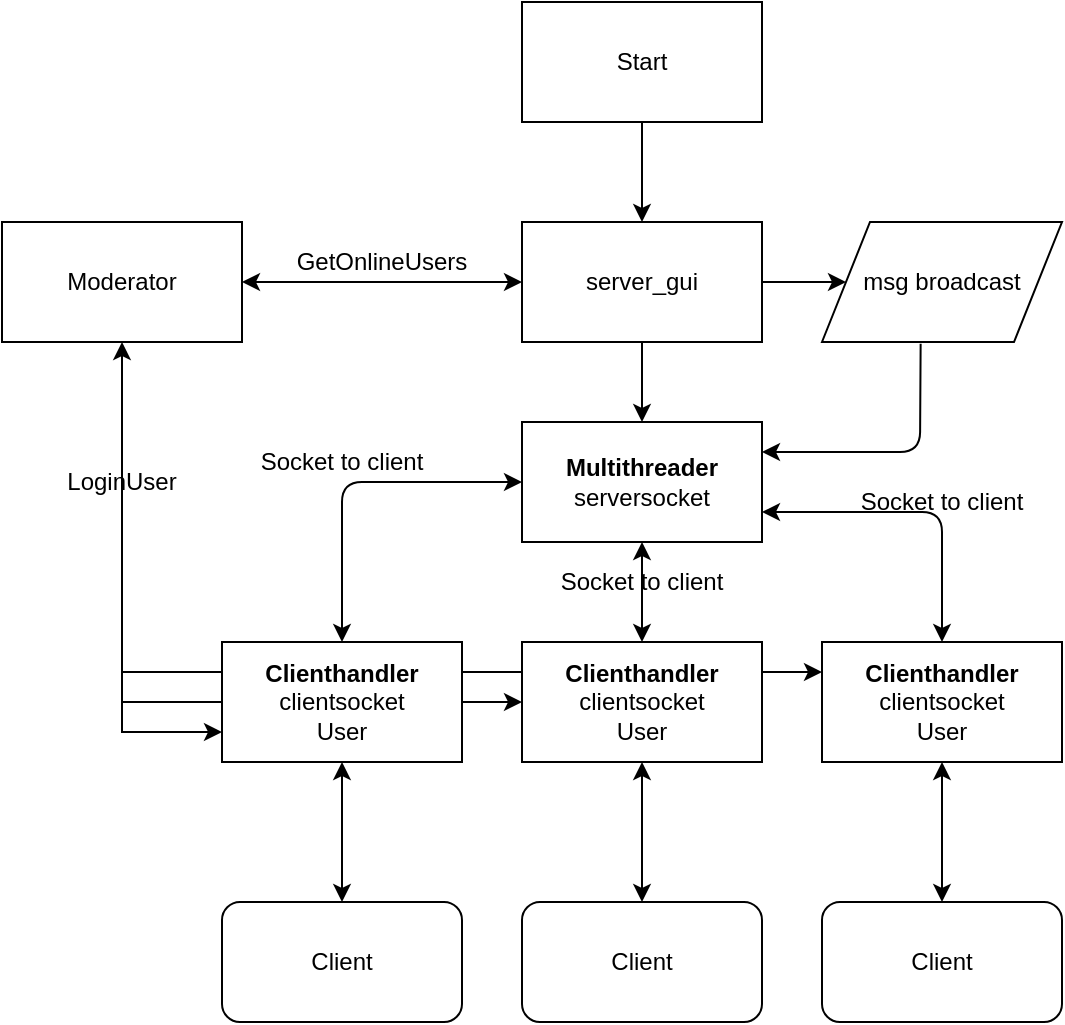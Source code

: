 <mxfile version="13.0.9" type="github"><diagram id="mwFfwVCa587KhnKfzEME" name="Page-1"><mxGraphModel dx="813" dy="436" grid="1" gridSize="10" guides="1" tooltips="1" connect="1" arrows="1" fold="1" page="1" pageScale="1" pageWidth="850" pageHeight="1100" math="0" shadow="0"><root><mxCell id="0"/><mxCell id="1" parent="0"/><mxCell id="thVxNZ-6oBpblm5LpkhH-20" value="" style="edgeStyle=orthogonalEdgeStyle;rounded=0;orthogonalLoop=1;jettySize=auto;html=1;startArrow=classic;startFill=1;" edge="1" parent="1" source="thVxNZ-6oBpblm5LpkhH-1" target="thVxNZ-6oBpblm5LpkhH-9"><mxGeometry relative="1" as="geometry"/></mxCell><mxCell id="thVxNZ-6oBpblm5LpkhH-1" value="&lt;b&gt;Clienthandler&lt;/b&gt;&lt;br&gt;clientsocket&lt;br&gt;User" style="rounded=0;whiteSpace=wrap;html=1;" vertex="1" parent="1"><mxGeometry x="470" y="420" width="120" height="60" as="geometry"/></mxCell><mxCell id="thVxNZ-6oBpblm5LpkhH-2" value="&lt;b&gt;Multithreader&lt;/b&gt;&lt;br&gt;serversocket" style="rounded=0;whiteSpace=wrap;html=1;" vertex="1" parent="1"><mxGeometry x="320" y="310" width="120" height="60" as="geometry"/></mxCell><mxCell id="thVxNZ-6oBpblm5LpkhH-21" value="" style="edgeStyle=orthogonalEdgeStyle;rounded=0;orthogonalLoop=1;jettySize=auto;html=1;" edge="1" parent="1" source="thVxNZ-6oBpblm5LpkhH-3" target="thVxNZ-6oBpblm5LpkhH-2"><mxGeometry relative="1" as="geometry"/></mxCell><mxCell id="thVxNZ-6oBpblm5LpkhH-26" value="" style="edgeStyle=orthogonalEdgeStyle;rounded=0;orthogonalLoop=1;jettySize=auto;html=1;" edge="1" parent="1" source="thVxNZ-6oBpblm5LpkhH-3" target="thVxNZ-6oBpblm5LpkhH-25"><mxGeometry relative="1" as="geometry"/></mxCell><mxCell id="thVxNZ-6oBpblm5LpkhH-31" value="" style="edgeStyle=orthogonalEdgeStyle;rounded=0;orthogonalLoop=1;jettySize=auto;html=1;entryX=1;entryY=0.5;entryDx=0;entryDy=0;startArrow=classic;startFill=1;" edge="1" parent="1" source="thVxNZ-6oBpblm5LpkhH-3" target="thVxNZ-6oBpblm5LpkhH-29"><mxGeometry relative="1" as="geometry"><mxPoint x="240" y="240" as="targetPoint"/></mxGeometry></mxCell><mxCell id="thVxNZ-6oBpblm5LpkhH-3" value="server_gui" style="rounded=0;whiteSpace=wrap;html=1;" vertex="1" parent="1"><mxGeometry x="320" y="210" width="120" height="60" as="geometry"/></mxCell><mxCell id="thVxNZ-6oBpblm5LpkhH-22" value="" style="edgeStyle=orthogonalEdgeStyle;rounded=0;orthogonalLoop=1;jettySize=auto;html=1;" edge="1" parent="1" source="thVxNZ-6oBpblm5LpkhH-4" target="thVxNZ-6oBpblm5LpkhH-3"><mxGeometry relative="1" as="geometry"/></mxCell><mxCell id="thVxNZ-6oBpblm5LpkhH-4" value="Start" style="rounded=0;whiteSpace=wrap;html=1;" vertex="1" parent="1"><mxGeometry x="320" y="100" width="120" height="60" as="geometry"/></mxCell><mxCell id="thVxNZ-6oBpblm5LpkhH-19" value="" style="edgeStyle=orthogonalEdgeStyle;rounded=0;orthogonalLoop=1;jettySize=auto;html=1;startArrow=classic;startFill=1;" edge="1" parent="1" source="thVxNZ-6oBpblm5LpkhH-5" target="thVxNZ-6oBpblm5LpkhH-7"><mxGeometry relative="1" as="geometry"/></mxCell><mxCell id="thVxNZ-6oBpblm5LpkhH-18" value="" style="edgeStyle=orthogonalEdgeStyle;rounded=0;orthogonalLoop=1;jettySize=auto;html=1;startArrow=classic;startFill=1;" edge="1" parent="1" source="thVxNZ-6oBpblm5LpkhH-6" target="thVxNZ-6oBpblm5LpkhH-8"><mxGeometry relative="1" as="geometry"/></mxCell><mxCell id="thVxNZ-6oBpblm5LpkhH-7" value="Client" style="rounded=1;whiteSpace=wrap;html=1;" vertex="1" parent="1"><mxGeometry x="170" y="550" width="120" height="60" as="geometry"/></mxCell><mxCell id="thVxNZ-6oBpblm5LpkhH-8" value="Client" style="rounded=1;whiteSpace=wrap;html=1;" vertex="1" parent="1"><mxGeometry x="320" y="550" width="120" height="60" as="geometry"/></mxCell><mxCell id="thVxNZ-6oBpblm5LpkhH-9" value="Client" style="rounded=1;whiteSpace=wrap;html=1;" vertex="1" parent="1"><mxGeometry x="470" y="550" width="120" height="60" as="geometry"/></mxCell><mxCell id="thVxNZ-6oBpblm5LpkhH-10" value="" style="endArrow=classic;html=1;entryX=0;entryY=0.5;entryDx=0;entryDy=0;startArrow=classic;startFill=1;endFill=1;" edge="1" parent="1" source="thVxNZ-6oBpblm5LpkhH-5" target="thVxNZ-6oBpblm5LpkhH-2"><mxGeometry width="50" height="50" relative="1" as="geometry"><mxPoint x="400" y="590" as="sourcePoint"/><mxPoint x="450" y="540" as="targetPoint"/><Array as="points"><mxPoint x="230" y="340"/></Array></mxGeometry></mxCell><mxCell id="thVxNZ-6oBpblm5LpkhH-11" value="" style="endArrow=classic;html=1;entryX=1;entryY=0.75;entryDx=0;entryDy=0;startArrow=classic;startFill=1;endFill=1;" edge="1" parent="1" target="thVxNZ-6oBpblm5LpkhH-2"><mxGeometry width="50" height="50" relative="1" as="geometry"><mxPoint x="530" y="420" as="sourcePoint"/><mxPoint x="620" y="370" as="targetPoint"/><Array as="points"><mxPoint x="530" y="355"/></Array></mxGeometry></mxCell><mxCell id="thVxNZ-6oBpblm5LpkhH-13" value="Socket to client" style="text;html=1;strokeColor=none;fillColor=none;align=center;verticalAlign=middle;whiteSpace=wrap;rounded=0;" vertex="1" parent="1"><mxGeometry x="170" y="320" width="120" height="20" as="geometry"/></mxCell><mxCell id="thVxNZ-6oBpblm5LpkhH-14" value="Socket to client" style="text;html=1;strokeColor=none;fillColor=none;align=center;verticalAlign=middle;whiteSpace=wrap;rounded=0;" vertex="1" parent="1"><mxGeometry x="470" y="340" width="120" height="20" as="geometry"/></mxCell><mxCell id="thVxNZ-6oBpblm5LpkhH-15" value="Socket to client" style="text;html=1;strokeColor=none;fillColor=none;align=center;verticalAlign=middle;whiteSpace=wrap;rounded=0;" vertex="1" parent="1"><mxGeometry x="320" y="380" width="120" height="20" as="geometry"/></mxCell><mxCell id="thVxNZ-6oBpblm5LpkhH-28" value="" style="endArrow=classic;html=1;exitX=0.411;exitY=1.014;exitDx=0;exitDy=0;exitPerimeter=0;entryX=1;entryY=0.25;entryDx=0;entryDy=0;" edge="1" parent="1" source="thVxNZ-6oBpblm5LpkhH-25" target="thVxNZ-6oBpblm5LpkhH-2"><mxGeometry width="50" height="50" relative="1" as="geometry"><mxPoint x="470" y="440" as="sourcePoint"/><mxPoint x="520" y="390" as="targetPoint"/><Array as="points"><mxPoint x="519" y="325"/></Array></mxGeometry></mxCell><mxCell id="thVxNZ-6oBpblm5LpkhH-29" value="Moderator" style="rounded=0;whiteSpace=wrap;html=1;" vertex="1" parent="1"><mxGeometry x="60" y="210" width="120" height="60" as="geometry"/></mxCell><mxCell id="thVxNZ-6oBpblm5LpkhH-32" value="" style="edgeStyle=orthogonalEdgeStyle;rounded=0;orthogonalLoop=1;jettySize=auto;html=1;startArrow=classic;startFill=1;exitX=0.5;exitY=1;exitDx=0;exitDy=0;entryX=0;entryY=0.75;entryDx=0;entryDy=0;" edge="1" parent="1" source="thVxNZ-6oBpblm5LpkhH-29" target="thVxNZ-6oBpblm5LpkhH-5"><mxGeometry relative="1" as="geometry"><mxPoint x="160.0" y="360" as="sourcePoint"/><mxPoint x="150" y="440" as="targetPoint"/><Array as="points"><mxPoint x="120" y="465"/></Array></mxGeometry></mxCell><mxCell id="thVxNZ-6oBpblm5LpkhH-33" value="" style="endArrow=classic;html=1;entryX=0;entryY=0.5;entryDx=0;entryDy=0;" edge="1" parent="1" target="thVxNZ-6oBpblm5LpkhH-6"><mxGeometry width="50" height="50" relative="1" as="geometry"><mxPoint x="120" y="450" as="sourcePoint"/><mxPoint x="520" y="390" as="targetPoint"/></mxGeometry></mxCell><mxCell id="thVxNZ-6oBpblm5LpkhH-34" value="" style="endArrow=classic;html=1;entryX=0;entryY=0.25;entryDx=0;entryDy=0;" edge="1" parent="1" target="thVxNZ-6oBpblm5LpkhH-1"><mxGeometry width="50" height="50" relative="1" as="geometry"><mxPoint x="120" y="435" as="sourcePoint"/><mxPoint x="360.0" y="440" as="targetPoint"/></mxGeometry></mxCell><mxCell id="thVxNZ-6oBpblm5LpkhH-5" value="&lt;b&gt;Clienthandler&lt;br&gt;&lt;/b&gt;clientsocket&lt;br&gt;User" style="rounded=0;whiteSpace=wrap;html=1;" vertex="1" parent="1"><mxGeometry x="170" y="420" width="120" height="60" as="geometry"/></mxCell><mxCell id="thVxNZ-6oBpblm5LpkhH-6" value="&lt;b&gt;Clienthandler&lt;br&gt;&lt;/b&gt;clientsocket&lt;br&gt;User" style="rounded=0;whiteSpace=wrap;html=1;" vertex="1" parent="1"><mxGeometry x="320" y="420" width="120" height="60" as="geometry"/></mxCell><mxCell id="thVxNZ-6oBpblm5LpkhH-35" value="" style="endArrow=classic;startArrow=classic;html=1;entryX=0.5;entryY=1;entryDx=0;entryDy=0;" edge="1" parent="1" target="thVxNZ-6oBpblm5LpkhH-2"><mxGeometry width="50" height="50" relative="1" as="geometry"><mxPoint x="380" y="420" as="sourcePoint"/><mxPoint x="430" y="390" as="targetPoint"/></mxGeometry></mxCell><mxCell id="thVxNZ-6oBpblm5LpkhH-25" value="msg broadcast" style="shape=parallelogram;perimeter=parallelogramPerimeter;whiteSpace=wrap;html=1;" vertex="1" parent="1"><mxGeometry x="470" y="210" width="120" height="60" as="geometry"/></mxCell><mxCell id="thVxNZ-6oBpblm5LpkhH-40" value="GetOnlineUsers" style="text;html=1;strokeColor=none;fillColor=none;align=center;verticalAlign=middle;whiteSpace=wrap;rounded=0;" vertex="1" parent="1"><mxGeometry x="230" y="220" width="40" height="20" as="geometry"/></mxCell><mxCell id="thVxNZ-6oBpblm5LpkhH-41" value="LoginUser" style="text;html=1;strokeColor=none;fillColor=none;align=center;verticalAlign=middle;whiteSpace=wrap;rounded=0;" vertex="1" parent="1"><mxGeometry x="100" y="330" width="40" height="20" as="geometry"/></mxCell></root></mxGraphModel></diagram></mxfile>